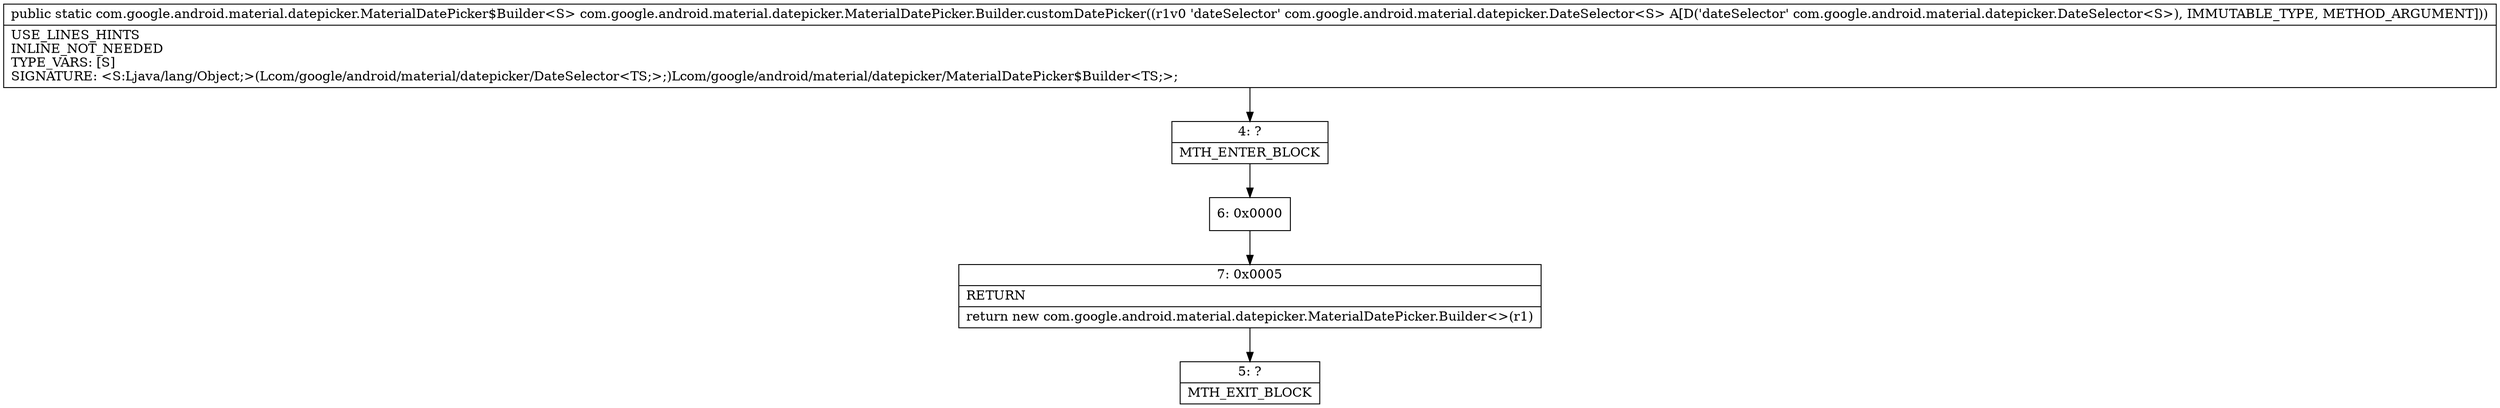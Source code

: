 digraph "CFG forcom.google.android.material.datepicker.MaterialDatePicker.Builder.customDatePicker(Lcom\/google\/android\/material\/datepicker\/DateSelector;)Lcom\/google\/android\/material\/datepicker\/MaterialDatePicker$Builder;" {
Node_4 [shape=record,label="{4\:\ ?|MTH_ENTER_BLOCK\l}"];
Node_6 [shape=record,label="{6\:\ 0x0000}"];
Node_7 [shape=record,label="{7\:\ 0x0005|RETURN\l|return new com.google.android.material.datepicker.MaterialDatePicker.Builder\<\>(r1)\l}"];
Node_5 [shape=record,label="{5\:\ ?|MTH_EXIT_BLOCK\l}"];
MethodNode[shape=record,label="{public static com.google.android.material.datepicker.MaterialDatePicker$Builder\<S\> com.google.android.material.datepicker.MaterialDatePicker.Builder.customDatePicker((r1v0 'dateSelector' com.google.android.material.datepicker.DateSelector\<S\> A[D('dateSelector' com.google.android.material.datepicker.DateSelector\<S\>), IMMUTABLE_TYPE, METHOD_ARGUMENT]))  | USE_LINES_HINTS\lINLINE_NOT_NEEDED\lTYPE_VARS: [S]\lSIGNATURE: \<S:Ljava\/lang\/Object;\>(Lcom\/google\/android\/material\/datepicker\/DateSelector\<TS;\>;)Lcom\/google\/android\/material\/datepicker\/MaterialDatePicker$Builder\<TS;\>;\l}"];
MethodNode -> Node_4;Node_4 -> Node_6;
Node_6 -> Node_7;
Node_7 -> Node_5;
}

